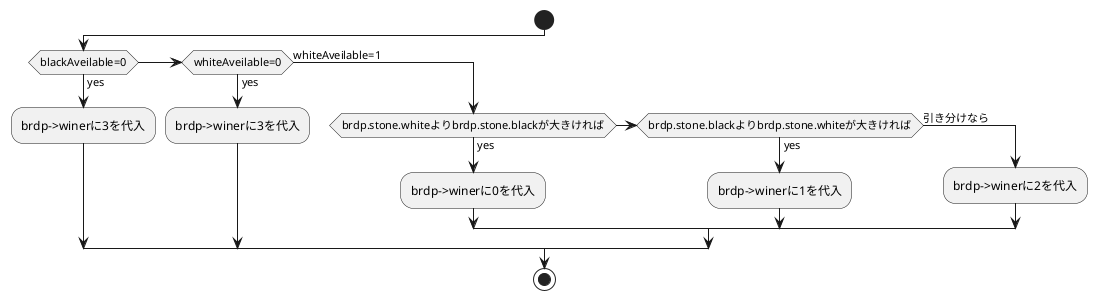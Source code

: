 @startuml judgeGameSet
start
if(blackAveilable=0)then(yes)
  :brdp->winerに3を代入;
else if(whiteAveilable=0)then(yes)
  :brdp->winerに3を代入;
else(whiteAveilable=1)

  if(brdp.stone.whiteよりbrdp.stone.blackが大きければ)then (yes)
  :brdp->winerに0を代入;
  elseif(brdp.stone.blackよりbrdp.stone.whiteが大きければ)then (yes)
  :brdp->winerに1を代入;
  else(引き分けなら)
  :brdp->winerに2を代入;
  endif
endif
stop
@enduml